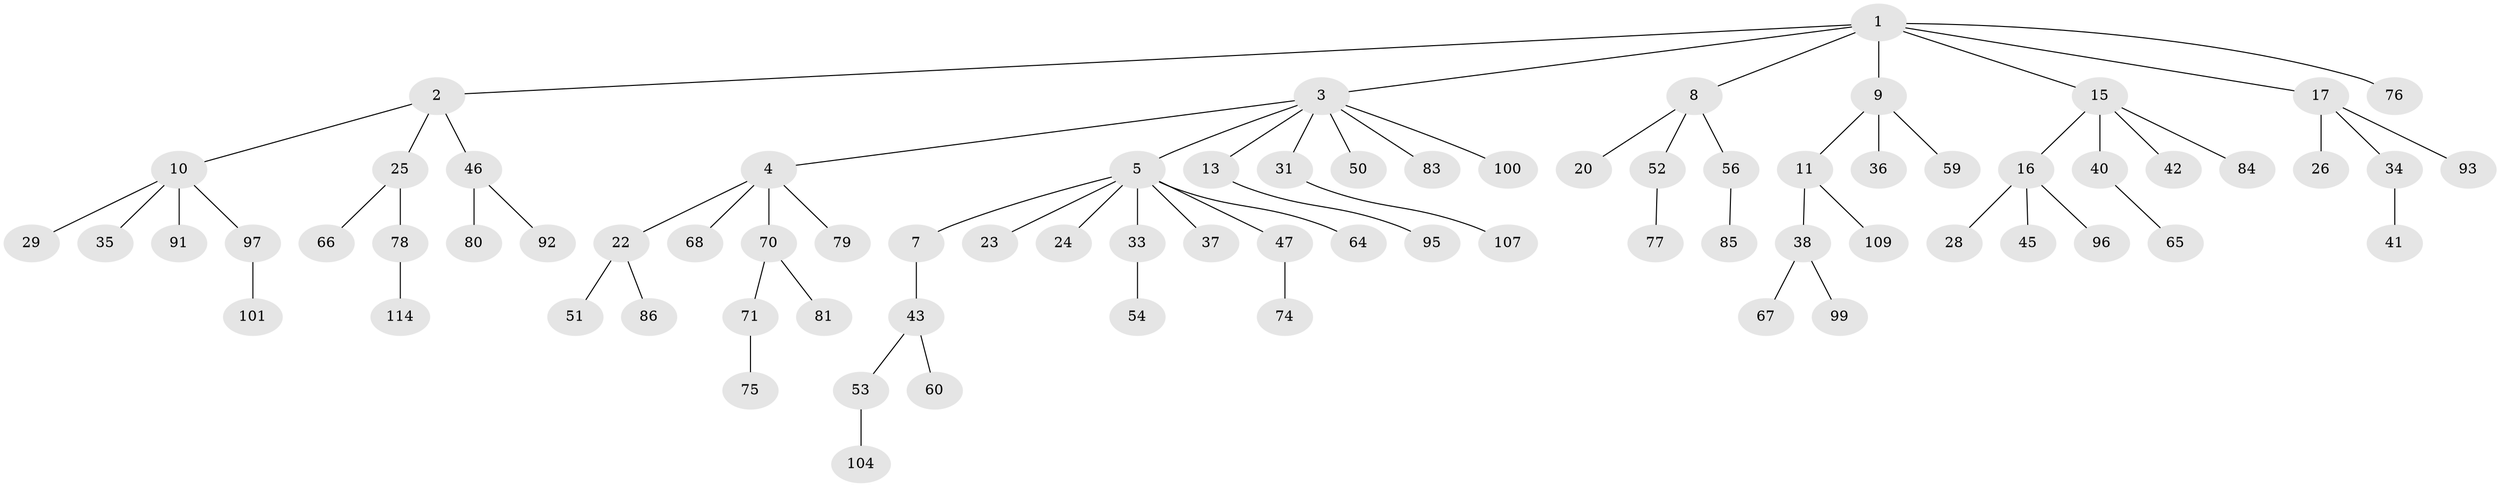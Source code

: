 // original degree distribution, {7: 0.02631578947368421, 4: 0.07894736842105263, 3: 0.10526315789473684, 2: 0.2982456140350877, 5: 0.008771929824561403, 6: 0.008771929824561403, 1: 0.47368421052631576}
// Generated by graph-tools (version 1.1) at 2025/42/03/06/25 10:42:02]
// undirected, 76 vertices, 75 edges
graph export_dot {
graph [start="1"]
  node [color=gray90,style=filled];
  1 [super="+57"];
  2;
  3 [super="+18"];
  4 [super="+12"];
  5 [super="+6"];
  7;
  8 [super="+14"];
  9 [super="+19"];
  10 [super="+21"];
  11 [super="+69"];
  13 [super="+39"];
  15 [super="+73"];
  16 [super="+30"];
  17 [super="+32"];
  20 [super="+48"];
  22 [super="+72"];
  23;
  24;
  25 [super="+27"];
  26;
  28 [super="+112"];
  29;
  31 [super="+89"];
  33 [super="+55"];
  34 [super="+94"];
  35;
  36;
  37;
  38 [super="+98"];
  40;
  41;
  42 [super="+103"];
  43 [super="+44"];
  45;
  46 [super="+49"];
  47 [super="+105"];
  50 [super="+61"];
  51;
  52;
  53 [super="+63"];
  54 [super="+62"];
  56 [super="+58"];
  59;
  60;
  64;
  65 [super="+88"];
  66;
  67 [super="+90"];
  68 [super="+87"];
  70 [super="+82"];
  71;
  74;
  75;
  76;
  77 [super="+108"];
  78 [super="+102"];
  79;
  80;
  81;
  83;
  84;
  85 [super="+106"];
  86;
  91;
  92;
  93 [super="+110"];
  95;
  96;
  97;
  99;
  100;
  101 [super="+111"];
  104 [super="+113"];
  107;
  109;
  114;
  1 -- 2;
  1 -- 3;
  1 -- 8;
  1 -- 9;
  1 -- 15;
  1 -- 17;
  1 -- 76;
  2 -- 10;
  2 -- 25;
  2 -- 46;
  3 -- 4;
  3 -- 5;
  3 -- 13;
  3 -- 31;
  3 -- 50;
  3 -- 83;
  3 -- 100;
  4 -- 68;
  4 -- 70;
  4 -- 22;
  4 -- 79;
  5 -- 23;
  5 -- 64;
  5 -- 33;
  5 -- 37;
  5 -- 7;
  5 -- 24;
  5 -- 47;
  7 -- 43;
  8 -- 20;
  8 -- 52;
  8 -- 56;
  9 -- 11;
  9 -- 36;
  9 -- 59;
  10 -- 29;
  10 -- 97;
  10 -- 35;
  10 -- 91;
  11 -- 38;
  11 -- 109;
  13 -- 95;
  15 -- 16;
  15 -- 40;
  15 -- 42;
  15 -- 84;
  16 -- 28;
  16 -- 96;
  16 -- 45;
  17 -- 26;
  17 -- 34;
  17 -- 93;
  22 -- 51;
  22 -- 86;
  25 -- 66;
  25 -- 78;
  31 -- 107;
  33 -- 54;
  34 -- 41;
  38 -- 67;
  38 -- 99;
  40 -- 65;
  43 -- 53;
  43 -- 60;
  46 -- 80;
  46 -- 92;
  47 -- 74;
  52 -- 77;
  53 -- 104;
  56 -- 85;
  70 -- 71;
  70 -- 81;
  71 -- 75;
  78 -- 114;
  97 -- 101;
}
